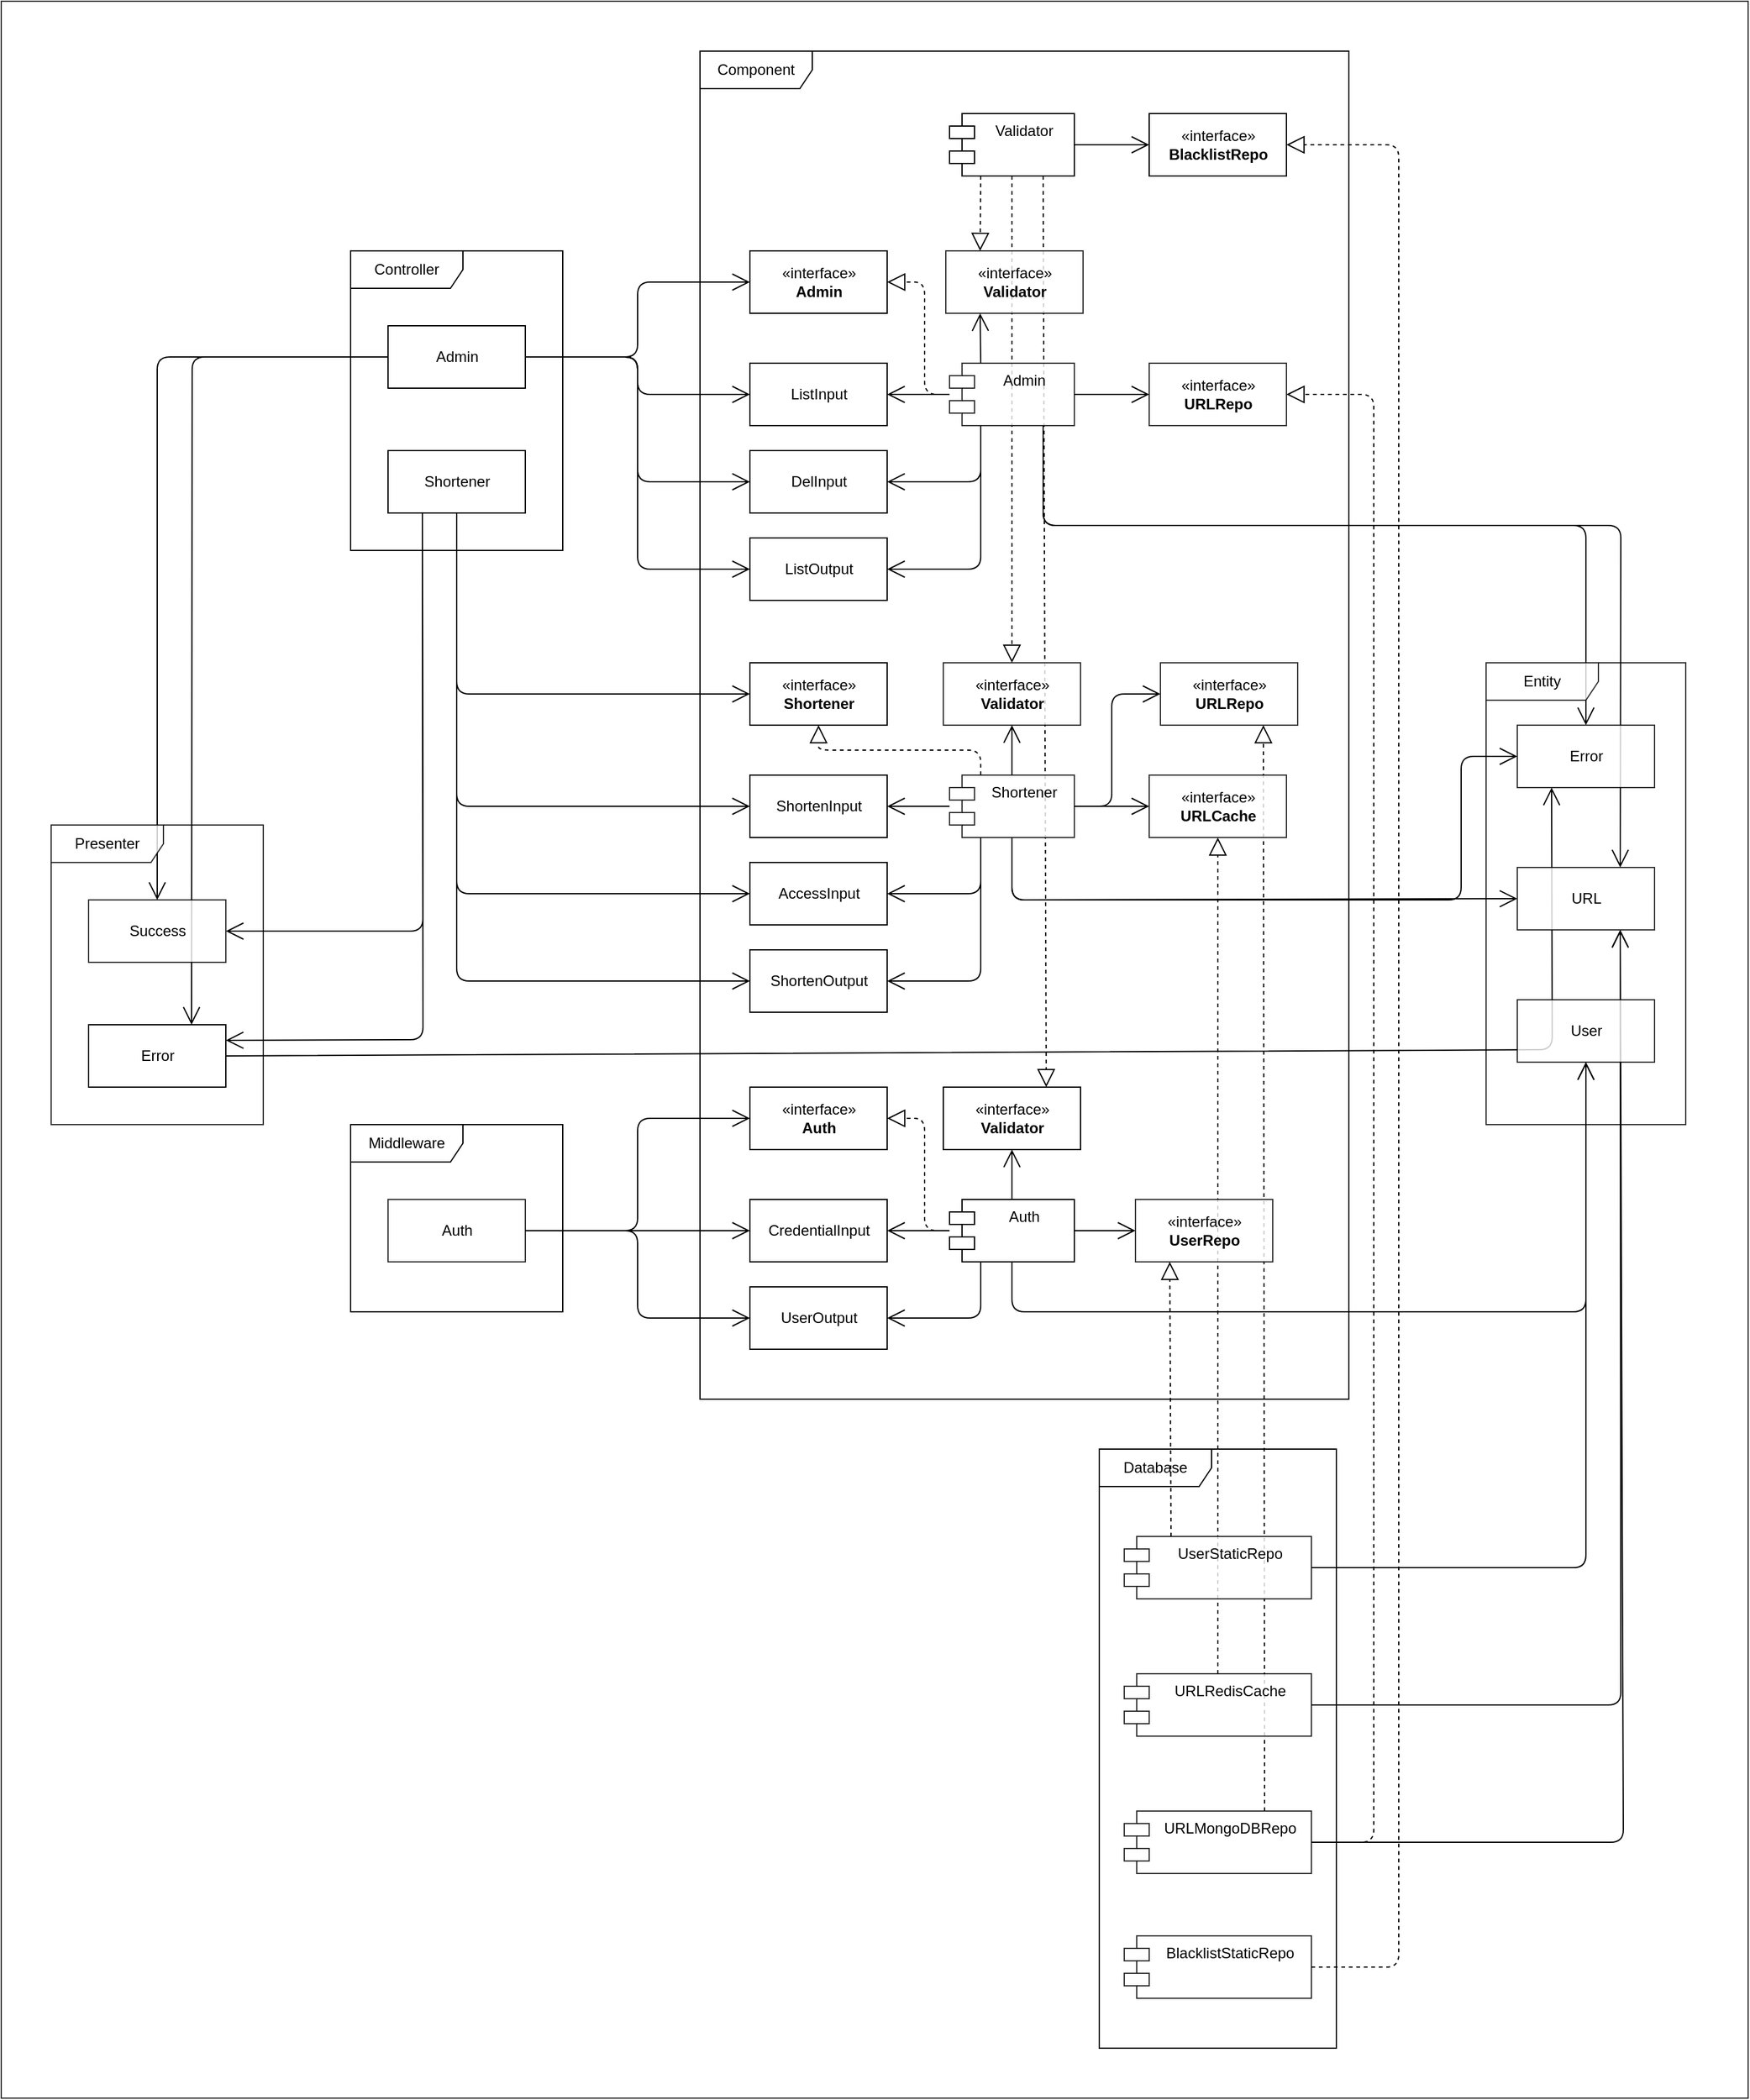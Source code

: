 <mxfile version="14.9.6" type="github">
  <diagram id="pXy54ETArazOoQPU2dkY" name="Page-1">
    <mxGraphModel dx="1351" dy="921" grid="1" gridSize="10" guides="1" tooltips="1" connect="1" arrows="1" fold="1" page="1" pageScale="1" pageWidth="850" pageHeight="1100" math="0" shadow="0">
      <root>
        <mxCell id="0" />
        <mxCell id="1" parent="0" />
        <mxCell id="K7yA9mf8oS1m1ANkeKUt-1" value="" style="rounded=0;whiteSpace=wrap;html=1;opacity=80;" vertex="1" parent="1">
          <mxGeometry width="1400" height="1680" as="geometry" />
        </mxCell>
        <mxCell id="rP92spbpc-29O7Kb0my3-1" value="Component" style="shape=umlFrame;whiteSpace=wrap;html=1;width=90;height=30;" parent="1" vertex="1">
          <mxGeometry x="560" y="40" width="520" height="1080" as="geometry" />
        </mxCell>
        <mxCell id="rP92spbpc-29O7Kb0my3-6" value="ListInput" style="html=1;" parent="1" vertex="1">
          <mxGeometry x="600" y="290" width="110" height="50" as="geometry" />
        </mxCell>
        <mxCell id="rP92spbpc-29O7Kb0my3-7" value="DelInput" style="html=1;" parent="1" vertex="1">
          <mxGeometry x="600" y="360" width="110" height="50" as="geometry" />
        </mxCell>
        <mxCell id="rP92spbpc-29O7Kb0my3-8" value="ListOutput" style="html=1;" parent="1" vertex="1">
          <mxGeometry x="600" y="430" width="110" height="50" as="geometry" />
        </mxCell>
        <mxCell id="rP92spbpc-29O7Kb0my3-9" value="«interface»&lt;br&gt;&lt;b&gt;Admin&lt;/b&gt;" style="html=1;" parent="1" vertex="1">
          <mxGeometry x="600" y="200" width="110" height="50" as="geometry" />
        </mxCell>
        <mxCell id="rP92spbpc-29O7Kb0my3-13" value="ShortenInput" style="html=1;" parent="1" vertex="1">
          <mxGeometry x="600" y="620" width="110" height="50" as="geometry" />
        </mxCell>
        <mxCell id="rP92spbpc-29O7Kb0my3-14" value="AccessInput" style="html=1;" parent="1" vertex="1">
          <mxGeometry x="600" y="690" width="110" height="50" as="geometry" />
        </mxCell>
        <mxCell id="rP92spbpc-29O7Kb0my3-15" value="ShortenOutput" style="html=1;" parent="1" vertex="1">
          <mxGeometry x="600" y="760" width="110" height="50" as="geometry" />
        </mxCell>
        <mxCell id="rP92spbpc-29O7Kb0my3-16" value="«interface»&lt;br&gt;&lt;b&gt;Shortener&lt;/b&gt;" style="html=1;" parent="1" vertex="1">
          <mxGeometry x="600" y="530" width="110" height="50" as="geometry" />
        </mxCell>
        <mxCell id="rP92spbpc-29O7Kb0my3-21" value="CredentialInput" style="html=1;" parent="1" vertex="1">
          <mxGeometry x="600" y="960" width="110" height="50" as="geometry" />
        </mxCell>
        <mxCell id="rP92spbpc-29O7Kb0my3-22" value="UserOutput" style="html=1;" parent="1" vertex="1">
          <mxGeometry x="600" y="1030" width="110" height="50" as="geometry" />
        </mxCell>
        <mxCell id="rP92spbpc-29O7Kb0my3-23" value="«interface»&lt;br&gt;&lt;b&gt;Auth&lt;/b&gt;" style="html=1;" parent="1" vertex="1">
          <mxGeometry x="600" y="870" width="110" height="50" as="geometry" />
        </mxCell>
        <mxCell id="rP92spbpc-29O7Kb0my3-26" value="Validator" style="shape=module;align=left;spacingLeft=20;align=center;verticalAlign=top;" parent="1" vertex="1">
          <mxGeometry x="760" y="90" width="100" height="50" as="geometry" />
        </mxCell>
        <mxCell id="rP92spbpc-29O7Kb0my3-28" value="«interface»&lt;br&gt;&lt;b&gt;BlacklistRepo&lt;/b&gt;" style="html=1;" parent="1" vertex="1">
          <mxGeometry x="920" y="90" width="110" height="50" as="geometry" />
        </mxCell>
        <mxCell id="rP92spbpc-29O7Kb0my3-20" value="Auth" style="shape=module;align=left;spacingLeft=20;align=center;verticalAlign=top;" parent="1" vertex="1">
          <mxGeometry x="760" y="960" width="100" height="50" as="geometry" />
        </mxCell>
        <mxCell id="rP92spbpc-29O7Kb0my3-25" value="«interface»&lt;br&gt;&lt;b&gt;Validator&lt;/b&gt;" style="html=1;" parent="1" vertex="1">
          <mxGeometry x="755" y="870" width="110" height="50" as="geometry" />
        </mxCell>
        <mxCell id="rP92spbpc-29O7Kb0my3-32" value="" style="endArrow=block;dashed=1;endFill=0;endSize=12;html=1;exitX=0.25;exitY=1;exitDx=0;exitDy=0;entryX=0.25;entryY=0;entryDx=0;entryDy=0;" parent="1" source="rP92spbpc-29O7Kb0my3-26" target="rP92spbpc-29O7Kb0my3-12" edge="1">
          <mxGeometry width="160" relative="1" as="geometry">
            <mxPoint x="940" y="220" as="sourcePoint" />
            <mxPoint x="1100" y="220" as="targetPoint" />
          </mxGeometry>
        </mxCell>
        <mxCell id="rP92spbpc-29O7Kb0my3-33" value="" style="endArrow=block;dashed=1;endFill=0;endSize=12;html=1;exitX=0.5;exitY=1;exitDx=0;exitDy=0;entryX=0.5;entryY=0;entryDx=0;entryDy=0;" parent="1" source="rP92spbpc-29O7Kb0my3-26" target="rP92spbpc-29O7Kb0my3-19" edge="1">
          <mxGeometry width="160" relative="1" as="geometry">
            <mxPoint x="795" y="150" as="sourcePoint" />
            <mxPoint x="797.5" y="210" as="targetPoint" />
          </mxGeometry>
        </mxCell>
        <mxCell id="rP92spbpc-29O7Kb0my3-34" value="" style="endArrow=block;dashed=1;endFill=0;endSize=12;html=1;exitX=0.75;exitY=1;exitDx=0;exitDy=0;entryX=0.75;entryY=0;entryDx=0;entryDy=0;" parent="1" source="rP92spbpc-29O7Kb0my3-26" target="rP92spbpc-29O7Kb0my3-25" edge="1">
          <mxGeometry width="160" relative="1" as="geometry">
            <mxPoint x="820" y="150" as="sourcePoint" />
            <mxPoint x="825" y="540" as="targetPoint" />
          </mxGeometry>
        </mxCell>
        <mxCell id="rP92spbpc-29O7Kb0my3-37" value="" style="endArrow=open;endFill=1;endSize=12;html=1;exitX=0.5;exitY=0;exitDx=0;exitDy=0;" parent="1" source="rP92spbpc-29O7Kb0my3-20" target="rP92spbpc-29O7Kb0my3-25" edge="1">
          <mxGeometry width="160" relative="1" as="geometry">
            <mxPoint x="790" y="1080" as="sourcePoint" />
            <mxPoint x="950" y="1080" as="targetPoint" />
          </mxGeometry>
        </mxCell>
        <mxCell id="rP92spbpc-29O7Kb0my3-38" value="" style="endArrow=open;endFill=1;endSize=12;html=1;entryX=1;entryY=0.5;entryDx=0;entryDy=0;" parent="1" source="rP92spbpc-29O7Kb0my3-20" target="rP92spbpc-29O7Kb0my3-21" edge="1">
          <mxGeometry width="160" relative="1" as="geometry">
            <mxPoint x="760" y="1060" as="sourcePoint" />
            <mxPoint x="920" y="1060" as="targetPoint" />
          </mxGeometry>
        </mxCell>
        <mxCell id="rP92spbpc-29O7Kb0my3-39" value="" style="endArrow=open;endFill=1;endSize=12;html=1;entryX=1;entryY=0.5;entryDx=0;entryDy=0;exitX=0.25;exitY=1;exitDx=0;exitDy=0;" parent="1" source="rP92spbpc-29O7Kb0my3-20" target="rP92spbpc-29O7Kb0my3-22" edge="1">
          <mxGeometry width="160" relative="1" as="geometry">
            <mxPoint x="770" y="995" as="sourcePoint" />
            <mxPoint x="720" y="995" as="targetPoint" />
            <Array as="points">
              <mxPoint x="785" y="1055" />
            </Array>
          </mxGeometry>
        </mxCell>
        <mxCell id="rP92spbpc-29O7Kb0my3-41" value="" style="endArrow=block;dashed=1;endFill=0;endSize=12;html=1;entryX=1;entryY=0.5;entryDx=0;entryDy=0;" parent="1" source="rP92spbpc-29O7Kb0my3-20" target="rP92spbpc-29O7Kb0my3-23" edge="1">
          <mxGeometry width="160" relative="1" as="geometry">
            <mxPoint x="730" y="1130" as="sourcePoint" />
            <mxPoint x="890" y="1130" as="targetPoint" />
            <Array as="points">
              <mxPoint x="740" y="985" />
              <mxPoint x="740" y="895" />
            </Array>
          </mxGeometry>
        </mxCell>
        <mxCell id="rP92spbpc-29O7Kb0my3-43" value="" style="endArrow=block;dashed=1;endFill=0;endSize=12;html=1;exitX=0.25;exitY=0;exitDx=0;exitDy=0;entryX=0.5;entryY=1;entryDx=0;entryDy=0;" parent="1" source="rP92spbpc-29O7Kb0my3-4" target="rP92spbpc-29O7Kb0my3-16" edge="1">
          <mxGeometry width="160" relative="1" as="geometry">
            <mxPoint x="750" y="720" as="sourcePoint" />
            <mxPoint x="910" y="720" as="targetPoint" />
            <Array as="points">
              <mxPoint x="785" y="600" />
              <mxPoint x="655" y="600" />
            </Array>
          </mxGeometry>
        </mxCell>
        <mxCell id="rP92spbpc-29O7Kb0my3-44" value="" style="endArrow=open;endFill=1;endSize=12;html=1;entryX=0.5;entryY=1;entryDx=0;entryDy=0;" parent="1" target="rP92spbpc-29O7Kb0my3-19" edge="1">
          <mxGeometry width="160" relative="1" as="geometry">
            <mxPoint x="810" y="620" as="sourcePoint" />
            <mxPoint x="820" y="930" as="targetPoint" />
          </mxGeometry>
        </mxCell>
        <mxCell id="rP92spbpc-29O7Kb0my3-45" value="" style="endArrow=open;endFill=1;endSize=12;html=1;" parent="1" source="rP92spbpc-29O7Kb0my3-4" target="rP92spbpc-29O7Kb0my3-13" edge="1">
          <mxGeometry width="160" relative="1" as="geometry">
            <mxPoint x="770" y="995" as="sourcePoint" />
            <mxPoint x="720" y="995" as="targetPoint" />
          </mxGeometry>
        </mxCell>
        <mxCell id="rP92spbpc-29O7Kb0my3-46" value="" style="endArrow=open;endFill=1;endSize=12;html=1;exitX=0.25;exitY=1;exitDx=0;exitDy=0;entryX=1;entryY=0.5;entryDx=0;entryDy=0;" parent="1" source="rP92spbpc-29O7Kb0my3-4" target="rP92spbpc-29O7Kb0my3-14" edge="1">
          <mxGeometry width="160" relative="1" as="geometry">
            <mxPoint x="770" y="655" as="sourcePoint" />
            <mxPoint x="720" y="715" as="targetPoint" />
            <Array as="points">
              <mxPoint x="785" y="715" />
            </Array>
          </mxGeometry>
        </mxCell>
        <mxCell id="rP92spbpc-29O7Kb0my3-47" value="" style="endArrow=open;endFill=1;endSize=12;html=1;exitX=0.25;exitY=1;exitDx=0;exitDy=0;entryX=1;entryY=0.5;entryDx=0;entryDy=0;" parent="1" source="rP92spbpc-29O7Kb0my3-4" target="rP92spbpc-29O7Kb0my3-15" edge="1">
          <mxGeometry width="160" relative="1" as="geometry">
            <mxPoint x="770" y="655" as="sourcePoint" />
            <mxPoint x="720" y="655" as="targetPoint" />
            <Array as="points">
              <mxPoint x="785" y="785" />
            </Array>
          </mxGeometry>
        </mxCell>
        <mxCell id="rP92spbpc-29O7Kb0my3-19" value="«interface»&lt;br&gt;&lt;b&gt;Validator&lt;/b&gt;" style="html=1;opacity=80;" parent="1" vertex="1">
          <mxGeometry x="755" y="530" width="110" height="50" as="geometry" />
        </mxCell>
        <mxCell id="rP92spbpc-29O7Kb0my3-4" value="Shortener" style="shape=module;align=left;spacingLeft=20;align=center;verticalAlign=top;opacity=80;" parent="1" vertex="1">
          <mxGeometry x="760" y="620" width="100" height="50" as="geometry" />
        </mxCell>
        <mxCell id="rP92spbpc-29O7Kb0my3-2" value="Admin" style="shape=module;align=left;spacingLeft=20;align=center;verticalAlign=top;opacity=80;" parent="1" vertex="1">
          <mxGeometry x="760" y="290" width="100" height="50" as="geometry" />
        </mxCell>
        <mxCell id="rP92spbpc-29O7Kb0my3-12" value="«interface»&lt;br&gt;&lt;b&gt;Validator&lt;/b&gt;" style="html=1;opacity=80;" parent="1" vertex="1">
          <mxGeometry x="757" y="200" width="110" height="50" as="geometry" />
        </mxCell>
        <mxCell id="rP92spbpc-29O7Kb0my3-50" value="" style="endArrow=open;endFill=1;endSize=12;html=1;entryX=0.25;entryY=1;entryDx=0;entryDy=0;exitX=0.25;exitY=0;exitDx=0;exitDy=0;" parent="1" source="rP92spbpc-29O7Kb0my3-2" target="rP92spbpc-29O7Kb0my3-12" edge="1">
          <mxGeometry width="160" relative="1" as="geometry">
            <mxPoint x="820" y="630" as="sourcePoint" />
            <mxPoint x="820" y="590" as="targetPoint" />
          </mxGeometry>
        </mxCell>
        <mxCell id="rP92spbpc-29O7Kb0my3-51" value="" style="endArrow=open;endFill=1;endSize=12;html=1;" parent="1" source="rP92spbpc-29O7Kb0my3-2" target="rP92spbpc-29O7Kb0my3-6" edge="1">
          <mxGeometry width="160" relative="1" as="geometry">
            <mxPoint x="795" y="300" as="sourcePoint" />
            <mxPoint x="794.5" y="260" as="targetPoint" />
          </mxGeometry>
        </mxCell>
        <mxCell id="rP92spbpc-29O7Kb0my3-52" value="" style="endArrow=open;endFill=1;endSize=12;html=1;exitX=0.25;exitY=1;exitDx=0;exitDy=0;entryX=1;entryY=0.5;entryDx=0;entryDy=0;" parent="1" source="rP92spbpc-29O7Kb0my3-2" target="rP92spbpc-29O7Kb0my3-7" edge="1">
          <mxGeometry width="160" relative="1" as="geometry">
            <mxPoint x="770" y="325" as="sourcePoint" />
            <mxPoint x="720" y="325" as="targetPoint" />
            <Array as="points">
              <mxPoint x="785" y="385" />
            </Array>
          </mxGeometry>
        </mxCell>
        <mxCell id="rP92spbpc-29O7Kb0my3-53" value="" style="endArrow=open;endFill=1;endSize=12;html=1;exitX=0.25;exitY=1;exitDx=0;exitDy=0;entryX=1;entryY=0.5;entryDx=0;entryDy=0;" parent="1" source="rP92spbpc-29O7Kb0my3-2" target="rP92spbpc-29O7Kb0my3-8" edge="1">
          <mxGeometry width="160" relative="1" as="geometry">
            <mxPoint x="770" y="325" as="sourcePoint" />
            <mxPoint x="720" y="325" as="targetPoint" />
            <Array as="points">
              <mxPoint x="785" y="455" />
            </Array>
          </mxGeometry>
        </mxCell>
        <mxCell id="rP92spbpc-29O7Kb0my3-56" value="" style="endArrow=open;endFill=1;endSize=12;html=1;entryX=0;entryY=0.5;entryDx=0;entryDy=0;exitX=1;exitY=0.5;exitDx=0;exitDy=0;" parent="1" source="rP92spbpc-29O7Kb0my3-26" target="rP92spbpc-29O7Kb0my3-28" edge="1">
          <mxGeometry width="160" relative="1" as="geometry">
            <mxPoint x="805" y="310" as="sourcePoint" />
            <mxPoint x="804.5" y="270" as="targetPoint" />
          </mxGeometry>
        </mxCell>
        <mxCell id="rP92spbpc-29O7Kb0my3-68" value="Database" style="shape=umlFrame;whiteSpace=wrap;html=1;width=90;height=30;" parent="1" vertex="1">
          <mxGeometry x="880" y="1160" width="190" height="480" as="geometry" />
        </mxCell>
        <mxCell id="rP92spbpc-29O7Kb0my3-71" value="BlacklistStaticRepo" style="shape=module;align=left;spacingLeft=20;align=center;verticalAlign=top;opacity=80;" parent="1" vertex="1">
          <mxGeometry x="900" y="1550" width="150" height="50" as="geometry" />
        </mxCell>
        <mxCell id="rP92spbpc-29O7Kb0my3-84" value="" style="endArrow=open;endFill=1;endSize=12;html=1;" parent="1" source="rP92spbpc-29O7Kb0my3-20" target="rP92spbpc-29O7Kb0my3-24" edge="1">
          <mxGeometry width="160" relative="1" as="geometry">
            <mxPoint x="850" y="1060" as="sourcePoint" />
            <mxPoint x="1010" y="1060" as="targetPoint" />
          </mxGeometry>
        </mxCell>
        <mxCell id="rP92spbpc-29O7Kb0my3-88" value="" style="endArrow=block;dashed=1;endFill=0;endSize=12;html=1;exitX=0.25;exitY=0;exitDx=0;exitDy=0;entryX=0.25;entryY=1;entryDx=0;entryDy=0;" parent="1" source="rP92spbpc-29O7Kb0my3-72" target="rP92spbpc-29O7Kb0my3-24" edge="1">
          <mxGeometry width="160" relative="1" as="geometry">
            <mxPoint x="720" y="1580" as="sourcePoint" />
            <mxPoint x="950" y="1010" as="targetPoint" />
          </mxGeometry>
        </mxCell>
        <mxCell id="rP92spbpc-29O7Kb0my3-89" value="" style="endArrow=block;dashed=1;endFill=0;endSize=12;html=1;entryX=0.5;entryY=1;entryDx=0;entryDy=0;exitX=0.5;exitY=0;exitDx=0;exitDy=0;" parent="1" source="rP92spbpc-29O7Kb0my3-70" target="rP92spbpc-29O7Kb0my3-18" edge="1">
          <mxGeometry width="160" relative="1" as="geometry">
            <mxPoint x="680" y="1550" as="sourcePoint" />
            <mxPoint x="840" y="1550" as="targetPoint" />
          </mxGeometry>
        </mxCell>
        <mxCell id="rP92spbpc-29O7Kb0my3-90" value="" style="endArrow=block;dashed=1;endFill=0;endSize=12;html=1;entryX=0.75;entryY=1;entryDx=0;entryDy=0;exitX=0.75;exitY=0;exitDx=0;exitDy=0;" parent="1" source="rP92spbpc-29O7Kb0my3-69" target="rP92spbpc-29O7Kb0my3-17" edge="1">
          <mxGeometry width="160" relative="1" as="geometry">
            <mxPoint x="860" y="1200" as="sourcePoint" />
            <mxPoint x="1020" y="1200" as="targetPoint" />
          </mxGeometry>
        </mxCell>
        <mxCell id="rP92spbpc-29O7Kb0my3-91" value="" style="endArrow=block;dashed=1;endFill=0;endSize=12;html=1;exitX=1;exitY=0.5;exitDx=0;exitDy=0;entryX=1;entryY=0.5;entryDx=0;entryDy=0;" parent="1" source="rP92spbpc-29O7Kb0my3-71" target="rP92spbpc-29O7Kb0my3-28" edge="1">
          <mxGeometry width="160" relative="1" as="geometry">
            <mxPoint x="860" y="1110" as="sourcePoint" />
            <mxPoint x="1020" y="1110" as="targetPoint" />
            <Array as="points">
              <mxPoint x="1120" y="1575" />
              <mxPoint x="1120" y="115" />
            </Array>
          </mxGeometry>
        </mxCell>
        <mxCell id="rP92spbpc-29O7Kb0my3-18" value="«interface»&lt;br&gt;&lt;b&gt;URLCache&lt;/b&gt;" style="html=1;opacity=80;" parent="1" vertex="1">
          <mxGeometry x="920" y="620" width="110" height="50" as="geometry" />
        </mxCell>
        <mxCell id="rP92spbpc-29O7Kb0my3-24" value="«interface»&lt;br&gt;&lt;b&gt;UserRepo&lt;/b&gt;" style="html=1;opacity=80;" parent="1" vertex="1">
          <mxGeometry x="909" y="960" width="110" height="50" as="geometry" />
        </mxCell>
        <mxCell id="rP92spbpc-29O7Kb0my3-17" value="«interface»&lt;br&gt;&lt;b&gt;URLRepo&lt;/b&gt;" style="html=1;opacity=80;" parent="1" vertex="1">
          <mxGeometry x="929" y="530" width="110" height="50" as="geometry" />
        </mxCell>
        <mxCell id="rP92spbpc-29O7Kb0my3-69" value="URLMongoDBRepo" style="shape=module;align=left;spacingLeft=20;align=center;verticalAlign=top;opacity=80;" parent="1" vertex="1">
          <mxGeometry x="900" y="1450" width="150" height="50" as="geometry" />
        </mxCell>
        <mxCell id="rP92spbpc-29O7Kb0my3-72" value="UserStaticRepo" style="shape=module;align=left;spacingLeft=20;align=center;verticalAlign=top;opacity=80;" parent="1" vertex="1">
          <mxGeometry x="900" y="1230" width="150" height="50" as="geometry" />
        </mxCell>
        <mxCell id="rP92spbpc-29O7Kb0my3-70" value="URLRedisCache" style="shape=module;align=left;spacingLeft=20;align=center;verticalAlign=top;opacity=80;" parent="1" vertex="1">
          <mxGeometry x="900" y="1340" width="150" height="50" as="geometry" />
        </mxCell>
        <mxCell id="rP92spbpc-29O7Kb0my3-92" value="" style="endArrow=block;dashed=1;endFill=0;endSize=12;html=1;exitX=1;exitY=0.5;exitDx=0;exitDy=0;entryX=1;entryY=0.5;entryDx=0;entryDy=0;" parent="1" source="rP92spbpc-29O7Kb0my3-69" target="rP92spbpc-29O7Kb0my3-10" edge="1">
          <mxGeometry width="160" relative="1" as="geometry">
            <mxPoint x="860" y="1380" as="sourcePoint" />
            <mxPoint x="1020" y="1380" as="targetPoint" />
            <Array as="points">
              <mxPoint x="1100" y="1475" />
              <mxPoint x="1100" y="315" />
            </Array>
          </mxGeometry>
        </mxCell>
        <mxCell id="rP92spbpc-29O7Kb0my3-101" value="Controller" style="shape=umlFrame;whiteSpace=wrap;html=1;width=90;height=30;" parent="1" vertex="1">
          <mxGeometry x="280" y="200" width="170" height="240" as="geometry" />
        </mxCell>
        <mxCell id="rP92spbpc-29O7Kb0my3-102" value="Admin" style="html=1;" parent="1" vertex="1">
          <mxGeometry x="310" y="260" width="110" height="50" as="geometry" />
        </mxCell>
        <mxCell id="rP92spbpc-29O7Kb0my3-103" value="Shortener" style="html=1;" parent="1" vertex="1">
          <mxGeometry x="310" y="360" width="110" height="50" as="geometry" />
        </mxCell>
        <mxCell id="rP92spbpc-29O7Kb0my3-104" value="" style="endArrow=open;endFill=1;endSize=12;html=1;exitX=1;exitY=0.5;exitDx=0;exitDy=0;entryX=0;entryY=0.5;entryDx=0;entryDy=0;" parent="1" source="rP92spbpc-29O7Kb0my3-102" target="rP92spbpc-29O7Kb0my3-9" edge="1">
          <mxGeometry width="160" relative="1" as="geometry">
            <mxPoint x="350" y="650" as="sourcePoint" />
            <mxPoint x="510" y="650" as="targetPoint" />
            <Array as="points">
              <mxPoint x="510" y="285" />
              <mxPoint x="510" y="225" />
            </Array>
          </mxGeometry>
        </mxCell>
        <mxCell id="rP92spbpc-29O7Kb0my3-105" value="" style="endArrow=open;endFill=1;endSize=12;html=1;exitX=1;exitY=0.5;exitDx=0;exitDy=0;entryX=0;entryY=0.5;entryDx=0;entryDy=0;" parent="1" source="rP92spbpc-29O7Kb0my3-102" target="rP92spbpc-29O7Kb0my3-6" edge="1">
          <mxGeometry width="160" relative="1" as="geometry">
            <mxPoint x="350" y="510" as="sourcePoint" />
            <mxPoint x="510" y="510" as="targetPoint" />
            <Array as="points">
              <mxPoint x="510" y="285" />
              <mxPoint x="510" y="315" />
            </Array>
          </mxGeometry>
        </mxCell>
        <mxCell id="rP92spbpc-29O7Kb0my3-106" value="" style="endArrow=open;endFill=1;endSize=12;html=1;exitX=1;exitY=0.5;exitDx=0;exitDy=0;entryX=0;entryY=0.5;entryDx=0;entryDy=0;" parent="1" source="rP92spbpc-29O7Kb0my3-102" target="rP92spbpc-29O7Kb0my3-8" edge="1">
          <mxGeometry width="160" relative="1" as="geometry">
            <mxPoint x="350" y="510" as="sourcePoint" />
            <mxPoint x="510" y="510" as="targetPoint" />
            <Array as="points">
              <mxPoint x="510" y="285" />
              <mxPoint x="510" y="455" />
            </Array>
          </mxGeometry>
        </mxCell>
        <mxCell id="rP92spbpc-29O7Kb0my3-107" value="" style="endArrow=open;endFill=1;endSize=12;html=1;exitX=1;exitY=0.5;exitDx=0;exitDy=0;entryX=0;entryY=0.5;entryDx=0;entryDy=0;" parent="1" source="rP92spbpc-29O7Kb0my3-102" target="rP92spbpc-29O7Kb0my3-7" edge="1">
          <mxGeometry width="160" relative="1" as="geometry">
            <mxPoint x="350" y="510" as="sourcePoint" />
            <mxPoint x="510" y="510" as="targetPoint" />
            <Array as="points">
              <mxPoint x="510" y="285" />
              <mxPoint x="510" y="385" />
            </Array>
          </mxGeometry>
        </mxCell>
        <mxCell id="rP92spbpc-29O7Kb0my3-109" value="" style="endArrow=block;dashed=1;endFill=0;endSize=12;html=1;entryX=1;entryY=0.5;entryDx=0;entryDy=0;" parent="1" source="rP92spbpc-29O7Kb0my3-2" target="rP92spbpc-29O7Kb0my3-9" edge="1">
          <mxGeometry width="160" relative="1" as="geometry">
            <mxPoint x="340" y="400" as="sourcePoint" />
            <mxPoint x="500" y="400" as="targetPoint" />
            <Array as="points">
              <mxPoint x="740" y="315" />
              <mxPoint x="740" y="225" />
            </Array>
          </mxGeometry>
        </mxCell>
        <mxCell id="rP92spbpc-29O7Kb0my3-110" value="" style="endArrow=open;endFill=1;endSize=12;html=1;" parent="1" source="rP92spbpc-29O7Kb0my3-2" target="rP92spbpc-29O7Kb0my3-10" edge="1">
          <mxGeometry width="160" relative="1" as="geometry">
            <mxPoint x="570" y="460" as="sourcePoint" />
            <mxPoint x="730" y="460" as="targetPoint" />
          </mxGeometry>
        </mxCell>
        <mxCell id="rP92spbpc-29O7Kb0my3-113" value="" style="endArrow=open;endFill=1;endSize=12;html=1;exitX=0.75;exitY=1;exitDx=0;exitDy=0;entryX=0.5;entryY=0;entryDx=0;entryDy=0;" parent="1" source="rP92spbpc-29O7Kb0my3-2" target="rP92spbpc-29O7Kb0my3-59" edge="1">
          <mxGeometry width="160" relative="1" as="geometry">
            <mxPoint x="750" y="540" as="sourcePoint" />
            <mxPoint x="910" y="540" as="targetPoint" />
            <Array as="points">
              <mxPoint x="835" y="420" />
              <mxPoint x="1270" y="420" />
            </Array>
          </mxGeometry>
        </mxCell>
        <mxCell id="rP92spbpc-29O7Kb0my3-10" value="«interface»&lt;br&gt;&lt;b&gt;URLRepo&lt;/b&gt;" style="html=1;opacity=80;" parent="1" vertex="1">
          <mxGeometry x="920" y="290" width="110" height="50" as="geometry" />
        </mxCell>
        <mxCell id="rP92spbpc-29O7Kb0my3-114" value="" style="endArrow=open;endFill=1;endSize=12;html=1;exitX=0.75;exitY=1;exitDx=0;exitDy=0;entryX=0.75;entryY=0;entryDx=0;entryDy=0;" parent="1" source="rP92spbpc-29O7Kb0my3-2" target="rP92spbpc-29O7Kb0my3-60" edge="1">
          <mxGeometry width="160" relative="1" as="geometry">
            <mxPoint x="740" y="600" as="sourcePoint" />
            <mxPoint x="1200" y="800" as="targetPoint" />
            <Array as="points">
              <mxPoint x="835" y="420" />
              <mxPoint x="1298" y="420" />
            </Array>
          </mxGeometry>
        </mxCell>
        <mxCell id="rP92spbpc-29O7Kb0my3-115" value="" style="endArrow=open;endFill=1;endSize=12;html=1;exitX=1;exitY=0.5;exitDx=0;exitDy=0;entryX=0;entryY=0.5;entryDx=0;entryDy=0;" parent="1" source="rP92spbpc-29O7Kb0my3-4" target="rP92spbpc-29O7Kb0my3-17" edge="1">
          <mxGeometry width="160" relative="1" as="geometry">
            <mxPoint x="740" y="720" as="sourcePoint" />
            <mxPoint x="900" y="720" as="targetPoint" />
            <Array as="points">
              <mxPoint x="890" y="645" />
              <mxPoint x="890" y="555" />
            </Array>
          </mxGeometry>
        </mxCell>
        <mxCell id="rP92spbpc-29O7Kb0my3-116" value="" style="endArrow=open;endFill=1;endSize=12;html=1;exitX=1;exitY=0.5;exitDx=0;exitDy=0;entryX=0;entryY=0.5;entryDx=0;entryDy=0;" parent="1" source="rP92spbpc-29O7Kb0my3-4" target="rP92spbpc-29O7Kb0my3-18" edge="1">
          <mxGeometry width="160" relative="1" as="geometry">
            <mxPoint x="740" y="720" as="sourcePoint" />
            <mxPoint x="900" y="720" as="targetPoint" />
          </mxGeometry>
        </mxCell>
        <mxCell id="rP92spbpc-29O7Kb0my3-117" value="" style="endArrow=open;endFill=1;endSize=12;html=1;exitX=0.5;exitY=1;exitDx=0;exitDy=0;" parent="1" target="rP92spbpc-29O7Kb0my3-59" edge="1">
          <mxGeometry width="160" relative="1" as="geometry">
            <mxPoint x="810" y="670.0" as="sourcePoint" />
            <mxPoint x="1265" y="605.0" as="targetPoint" />
            <Array as="points">
              <mxPoint x="810" y="720" />
              <mxPoint x="1170" y="720" />
              <mxPoint x="1170" y="605" />
            </Array>
          </mxGeometry>
        </mxCell>
        <mxCell id="rP92spbpc-29O7Kb0my3-118" value="" style="endArrow=open;endFill=1;endSize=12;html=1;entryX=0;entryY=0.5;entryDx=0;entryDy=0;exitX=0.5;exitY=1;exitDx=0;exitDy=0;" parent="1" source="rP92spbpc-29O7Kb0my3-4" target="rP92spbpc-29O7Kb0my3-60" edge="1">
          <mxGeometry width="160" relative="1" as="geometry">
            <mxPoint x="810" y="670" as="sourcePoint" />
            <mxPoint x="900" y="670" as="targetPoint" />
            <Array as="points">
              <mxPoint x="810" y="720" />
            </Array>
          </mxGeometry>
        </mxCell>
        <mxCell id="rP92spbpc-29O7Kb0my3-119" value="" style="endArrow=open;endFill=1;endSize=12;html=1;exitX=0.5;exitY=1;exitDx=0;exitDy=0;entryX=0.5;entryY=1;entryDx=0;entryDy=0;" parent="1" source="rP92spbpc-29O7Kb0my3-20" target="rP92spbpc-29O7Kb0my3-61" edge="1">
          <mxGeometry width="160" relative="1" as="geometry">
            <mxPoint x="880" y="880" as="sourcePoint" />
            <mxPoint x="1040" y="880" as="targetPoint" />
            <Array as="points">
              <mxPoint x="810" y="1050" />
              <mxPoint x="1270" y="1050" />
            </Array>
          </mxGeometry>
        </mxCell>
        <mxCell id="rP92spbpc-29O7Kb0my3-120" value="" style="endArrow=open;endFill=1;endSize=12;html=1;exitX=1;exitY=0.5;exitDx=0;exitDy=0;" parent="1" source="rP92spbpc-29O7Kb0my3-72" target="rP92spbpc-29O7Kb0my3-61" edge="1">
          <mxGeometry width="160" relative="1" as="geometry">
            <mxPoint x="880" y="1000" as="sourcePoint" />
            <mxPoint x="1040" y="1000" as="targetPoint" />
            <Array as="points">
              <mxPoint x="1270" y="1255" />
            </Array>
          </mxGeometry>
        </mxCell>
        <mxCell id="rP92spbpc-29O7Kb0my3-121" value="" style="endArrow=open;endFill=1;endSize=12;html=1;exitX=1;exitY=0.5;exitDx=0;exitDy=0;entryX=0.75;entryY=1;entryDx=0;entryDy=0;" parent="1" source="rP92spbpc-29O7Kb0my3-70" target="rP92spbpc-29O7Kb0my3-60" edge="1">
          <mxGeometry width="160" relative="1" as="geometry">
            <mxPoint x="880" y="1130" as="sourcePoint" />
            <mxPoint x="1040" y="1130" as="targetPoint" />
            <Array as="points">
              <mxPoint x="1298" y="1365" />
            </Array>
          </mxGeometry>
        </mxCell>
        <mxCell id="rP92spbpc-29O7Kb0my3-122" value="" style="endArrow=open;endFill=1;endSize=12;html=1;exitX=1;exitY=0.5;exitDx=0;exitDy=0;entryX=0.75;entryY=1;entryDx=0;entryDy=0;" parent="1" source="rP92spbpc-29O7Kb0my3-69" target="rP92spbpc-29O7Kb0my3-60" edge="1">
          <mxGeometry width="160" relative="1" as="geometry">
            <mxPoint x="880" y="1220" as="sourcePoint" />
            <mxPoint x="1300" y="738.571" as="targetPoint" />
            <Array as="points">
              <mxPoint x="1300" y="1475" />
            </Array>
          </mxGeometry>
        </mxCell>
        <mxCell id="rP92spbpc-29O7Kb0my3-59" value="Error" style="html=1;opacity=80;" parent="1" vertex="1">
          <mxGeometry x="1215" y="580" width="110" height="50" as="geometry" />
        </mxCell>
        <mxCell id="rP92spbpc-29O7Kb0my3-123" value="" style="endArrow=open;endFill=1;endSize=12;html=1;exitX=0.5;exitY=1;exitDx=0;exitDy=0;entryX=0;entryY=0.5;entryDx=0;entryDy=0;" parent="1" source="rP92spbpc-29O7Kb0my3-103" target="rP92spbpc-29O7Kb0my3-16" edge="1">
          <mxGeometry width="160" relative="1" as="geometry">
            <mxPoint x="680" y="670" as="sourcePoint" />
            <mxPoint x="840" y="670" as="targetPoint" />
            <Array as="points">
              <mxPoint x="365" y="555" />
            </Array>
          </mxGeometry>
        </mxCell>
        <mxCell id="rP92spbpc-29O7Kb0my3-124" value="" style="endArrow=open;endFill=1;endSize=12;html=1;exitX=0.5;exitY=1;exitDx=0;exitDy=0;entryX=0;entryY=0.5;entryDx=0;entryDy=0;" parent="1" source="rP92spbpc-29O7Kb0my3-103" target="rP92spbpc-29O7Kb0my3-13" edge="1">
          <mxGeometry width="160" relative="1" as="geometry">
            <mxPoint x="680" y="670" as="sourcePoint" />
            <mxPoint x="840" y="670" as="targetPoint" />
            <Array as="points">
              <mxPoint x="365" y="645" />
            </Array>
          </mxGeometry>
        </mxCell>
        <mxCell id="rP92spbpc-29O7Kb0my3-125" value="" style="endArrow=open;endFill=1;endSize=12;html=1;exitX=0.5;exitY=1;exitDx=0;exitDy=0;entryX=0;entryY=0.5;entryDx=0;entryDy=0;" parent="1" source="rP92spbpc-29O7Kb0my3-103" target="rP92spbpc-29O7Kb0my3-14" edge="1">
          <mxGeometry width="160" relative="1" as="geometry">
            <mxPoint x="680" y="670" as="sourcePoint" />
            <mxPoint x="840" y="670" as="targetPoint" />
            <Array as="points">
              <mxPoint x="365" y="715" />
            </Array>
          </mxGeometry>
        </mxCell>
        <mxCell id="rP92spbpc-29O7Kb0my3-126" value="" style="endArrow=open;endFill=1;endSize=12;html=1;exitX=0.5;exitY=1;exitDx=0;exitDy=0;entryX=0;entryY=0.5;entryDx=0;entryDy=0;" parent="1" source="rP92spbpc-29O7Kb0my3-103" target="rP92spbpc-29O7Kb0my3-15" edge="1">
          <mxGeometry width="160" relative="1" as="geometry">
            <mxPoint x="680" y="670" as="sourcePoint" />
            <mxPoint x="840" y="670" as="targetPoint" />
            <Array as="points">
              <mxPoint x="365" y="785" />
            </Array>
          </mxGeometry>
        </mxCell>
        <mxCell id="rP92spbpc-29O7Kb0my3-127" value="Middleware" style="shape=umlFrame;whiteSpace=wrap;html=1;width=90;height=30;" parent="1" vertex="1">
          <mxGeometry x="280" y="900" width="170" height="150" as="geometry" />
        </mxCell>
        <mxCell id="rP92spbpc-29O7Kb0my3-128" value="Auth" style="html=1;fillColor=none;opacity=80;" parent="1" vertex="1">
          <mxGeometry x="310" y="960" width="110" height="50" as="geometry" />
        </mxCell>
        <mxCell id="rP92spbpc-29O7Kb0my3-129" value="" style="endArrow=open;endFill=1;endSize=12;html=1;exitX=1;exitY=0.5;exitDx=0;exitDy=0;entryX=0;entryY=0.5;entryDx=0;entryDy=0;" parent="1" source="rP92spbpc-29O7Kb0my3-128" target="rP92spbpc-29O7Kb0my3-23" edge="1">
          <mxGeometry width="160" relative="1" as="geometry">
            <mxPoint x="440" y="1170" as="sourcePoint" />
            <mxPoint x="600" y="1170" as="targetPoint" />
            <Array as="points">
              <mxPoint x="510" y="985" />
              <mxPoint x="510" y="895" />
            </Array>
          </mxGeometry>
        </mxCell>
        <mxCell id="rP92spbpc-29O7Kb0my3-132" value="" style="endArrow=open;endFill=1;endSize=12;html=1;exitX=1;exitY=0.5;exitDx=0;exitDy=0;entryX=0;entryY=0.5;entryDx=0;entryDy=0;" parent="1" source="rP92spbpc-29O7Kb0my3-128" target="rP92spbpc-29O7Kb0my3-21" edge="1">
          <mxGeometry width="160" relative="1" as="geometry">
            <mxPoint x="440" y="940" as="sourcePoint" />
            <mxPoint x="600" y="940" as="targetPoint" />
          </mxGeometry>
        </mxCell>
        <mxCell id="rP92spbpc-29O7Kb0my3-133" value="" style="endArrow=open;endFill=1;endSize=12;html=1;exitX=1;exitY=0.5;exitDx=0;exitDy=0;entryX=0;entryY=0.5;entryDx=0;entryDy=0;" parent="1" source="rP92spbpc-29O7Kb0my3-128" target="rP92spbpc-29O7Kb0my3-22" edge="1">
          <mxGeometry width="160" relative="1" as="geometry">
            <mxPoint x="440" y="940" as="sourcePoint" />
            <mxPoint x="600" y="940" as="targetPoint" />
            <Array as="points">
              <mxPoint x="510" y="985" />
              <mxPoint x="510" y="1055" />
            </Array>
          </mxGeometry>
        </mxCell>
        <mxCell id="rP92spbpc-29O7Kb0my3-136" value="Error" style="html=1;" parent="1" vertex="1">
          <mxGeometry x="70" y="820" width="110" height="50" as="geometry" />
        </mxCell>
        <mxCell id="rP92spbpc-29O7Kb0my3-137" value="" style="endArrow=open;endFill=1;endSize=12;html=1;exitX=1;exitY=0.5;exitDx=0;exitDy=0;entryX=0.25;entryY=1;entryDx=0;entryDy=0;" parent="1" source="rP92spbpc-29O7Kb0my3-136" target="rP92spbpc-29O7Kb0my3-59" edge="1">
          <mxGeometry width="160" relative="1" as="geometry">
            <mxPoint x="830" y="610" as="sourcePoint" />
            <mxPoint x="380" y="845" as="targetPoint" />
            <Array as="points">
              <mxPoint x="1243" y="840" />
            </Array>
          </mxGeometry>
        </mxCell>
        <mxCell id="rP92spbpc-29O7Kb0my3-61" value="User" style="html=1;opacity=80;" parent="1" vertex="1">
          <mxGeometry x="1215" y="800" width="110" height="50" as="geometry" />
        </mxCell>
        <mxCell id="rP92spbpc-29O7Kb0my3-60" value="URL" style="html=1;opacity=80;" parent="1" vertex="1">
          <mxGeometry x="1215" y="694" width="110" height="50" as="geometry" />
        </mxCell>
        <mxCell id="rP92spbpc-29O7Kb0my3-57" value="Entity" style="shape=umlFrame;whiteSpace=wrap;html=1;width=90;height=30;opacity=80;" parent="1" vertex="1">
          <mxGeometry x="1190" y="530" width="160" height="370" as="geometry" />
        </mxCell>
        <mxCell id="rP92spbpc-29O7Kb0my3-140" value="" style="endArrow=open;endFill=1;endSize=12;html=1;exitX=0;exitY=0.5;exitDx=0;exitDy=0;entryX=0.75;entryY=0;entryDx=0;entryDy=0;" parent="1" source="rP92spbpc-29O7Kb0my3-102" target="rP92spbpc-29O7Kb0my3-136" edge="1">
          <mxGeometry width="160" relative="1" as="geometry">
            <mxPoint x="60" y="320" as="sourcePoint" />
            <mxPoint x="220" y="320" as="targetPoint" />
            <Array as="points">
              <mxPoint x="153" y="285" />
            </Array>
          </mxGeometry>
        </mxCell>
        <mxCell id="rP92spbpc-29O7Kb0my3-141" value="" style="endArrow=open;endFill=1;endSize=12;html=1;exitX=0.25;exitY=1;exitDx=0;exitDy=0;entryX=1;entryY=0.5;entryDx=0;entryDy=0;" parent="1" source="rP92spbpc-29O7Kb0my3-103" target="rP92spbpc-29O7Kb0my3-135" edge="1">
          <mxGeometry width="160" relative="1" as="geometry">
            <mxPoint x="400" y="560" as="sourcePoint" />
            <mxPoint x="300" y="700" as="targetPoint" />
            <Array as="points">
              <mxPoint x="338" y="745" />
            </Array>
          </mxGeometry>
        </mxCell>
        <mxCell id="rP92spbpc-29O7Kb0my3-142" value="" style="endArrow=open;endFill=1;endSize=12;html=1;exitX=0.25;exitY=1;exitDx=0;exitDy=0;entryX=1;entryY=0.25;entryDx=0;entryDy=0;" parent="1" source="rP92spbpc-29O7Kb0my3-103" target="rP92spbpc-29O7Kb0my3-136" edge="1">
          <mxGeometry width="160" relative="1" as="geometry">
            <mxPoint x="400" y="560" as="sourcePoint" />
            <mxPoint x="560" y="560" as="targetPoint" />
            <Array as="points">
              <mxPoint x="338" y="832" />
            </Array>
          </mxGeometry>
        </mxCell>
        <mxCell id="rP92spbpc-29O7Kb0my3-143" value="" style="endArrow=open;endFill=1;endSize=12;html=1;exitX=0;exitY=0.5;exitDx=0;exitDy=0;entryX=0.5;entryY=0;entryDx=0;entryDy=0;" parent="1" source="rP92spbpc-29O7Kb0my3-102" target="rP92spbpc-29O7Kb0my3-135" edge="1">
          <mxGeometry width="160" relative="1" as="geometry">
            <mxPoint x="400" y="560" as="sourcePoint" />
            <mxPoint x="560" y="560" as="targetPoint" />
            <Array as="points">
              <mxPoint x="125" y="285" />
            </Array>
          </mxGeometry>
        </mxCell>
        <mxCell id="rP92spbpc-29O7Kb0my3-135" value="Success" style="html=1;opacity=80;" parent="1" vertex="1">
          <mxGeometry x="70" y="720" width="110" height="50" as="geometry" />
        </mxCell>
        <mxCell id="rP92spbpc-29O7Kb0my3-134" value="Presenter" style="shape=umlFrame;whiteSpace=wrap;html=1;width=90;height=30;opacity=80;" parent="1" vertex="1">
          <mxGeometry x="40" y="660" width="170" height="240" as="geometry" />
        </mxCell>
      </root>
    </mxGraphModel>
  </diagram>
</mxfile>
